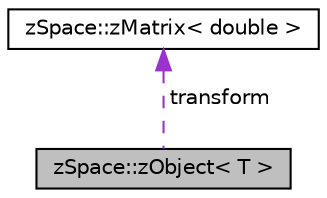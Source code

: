 digraph "zSpace::zObject&lt; T &gt;"
{
 // LATEX_PDF_SIZE
  edge [fontname="Helvetica",fontsize="10",labelfontname="Helvetica",labelfontsize="10"];
  node [fontname="Helvetica",fontsize="10",shape=record];
  Node1 [label="zSpace::zObject\< T \>",height=0.2,width=0.4,color="black", fillcolor="grey75", style="filled", fontcolor="black",tooltip="A basic object class holding informations of a transforma nd object type."];
  Node2 -> Node1 [dir="back",color="darkorchid3",fontsize="10",style="dashed",label=" transform" ,fontname="Helvetica"];
  Node2 [label="zSpace::zMatrix\< double \>",height=0.2,width=0.4,color="black", fillcolor="white", style="filled",URL="$classz_space_1_1z_matrix.html",tooltip=" "];
}
